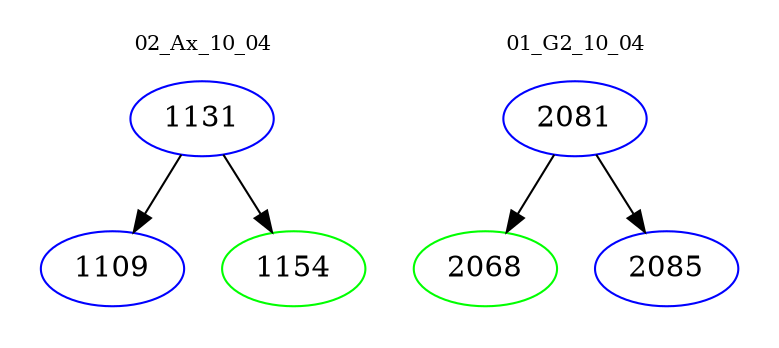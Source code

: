 digraph{
subgraph cluster_0 {
color = white
label = "02_Ax_10_04";
fontsize=10;
T0_1131 [label="1131", color="blue"]
T0_1131 -> T0_1109 [color="black"]
T0_1109 [label="1109", color="blue"]
T0_1131 -> T0_1154 [color="black"]
T0_1154 [label="1154", color="green"]
}
subgraph cluster_1 {
color = white
label = "01_G2_10_04";
fontsize=10;
T1_2081 [label="2081", color="blue"]
T1_2081 -> T1_2068 [color="black"]
T1_2068 [label="2068", color="green"]
T1_2081 -> T1_2085 [color="black"]
T1_2085 [label="2085", color="blue"]
}
}
